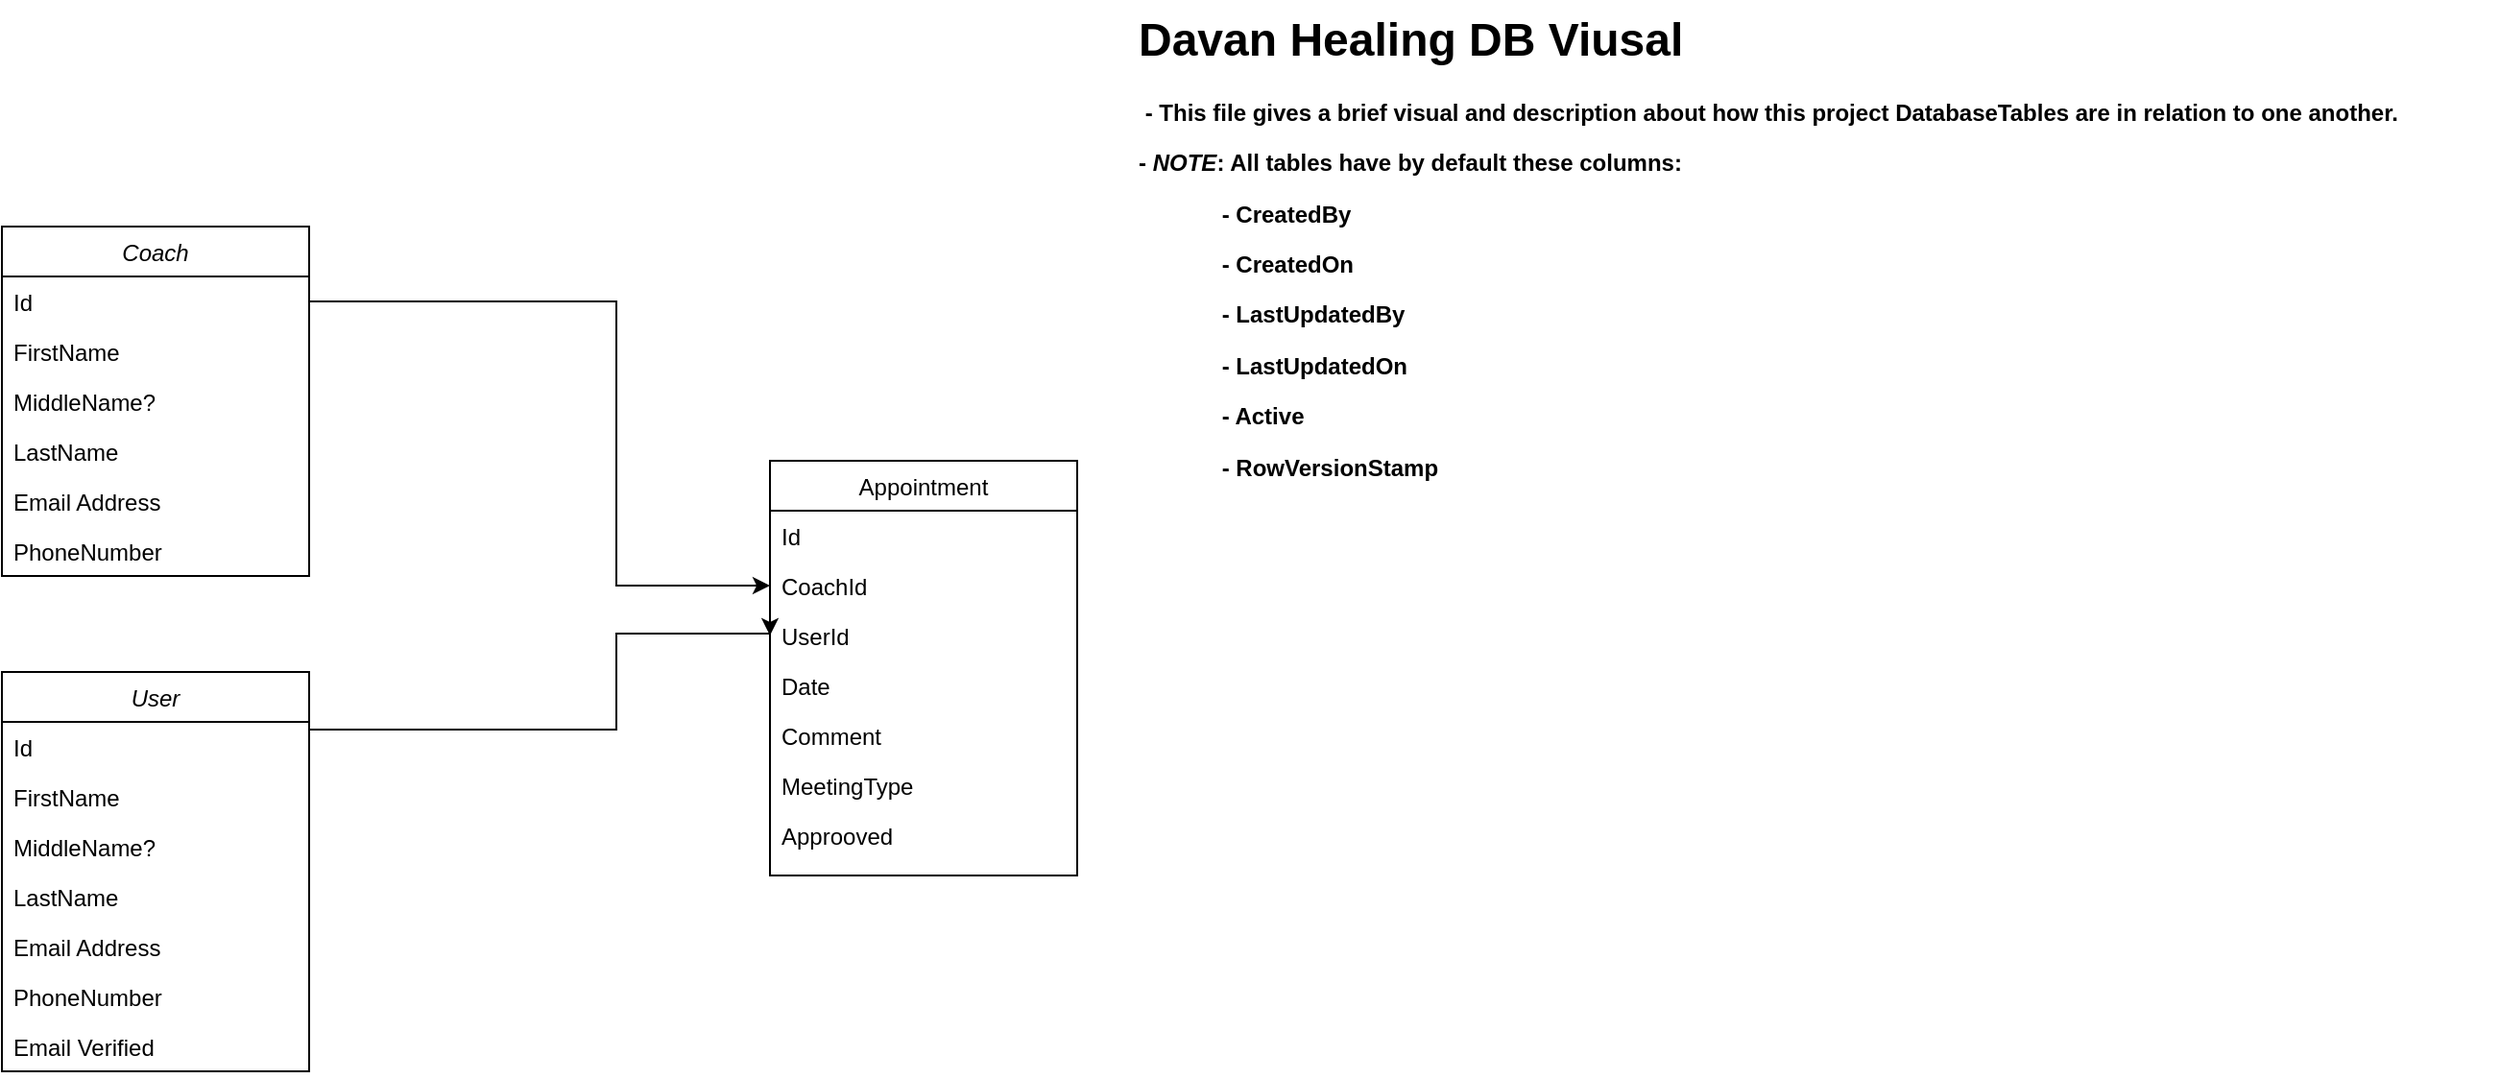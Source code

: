 <mxfile version="24.4.7" type="device">
  <diagram id="C5RBs43oDa-KdzZeNtuy" name="Page-1">
    <mxGraphModel dx="746" dy="459" grid="1" gridSize="10" guides="1" tooltips="1" connect="1" arrows="1" fold="1" page="1" pageScale="1" pageWidth="827" pageHeight="1169" math="0" shadow="0">
      <root>
        <mxCell id="WIyWlLk6GJQsqaUBKTNV-0" />
        <mxCell id="WIyWlLk6GJQsqaUBKTNV-1" parent="WIyWlLk6GJQsqaUBKTNV-0" />
        <mxCell id="zkfFHV4jXpPFQw0GAbJ--17" value="Appointment" style="swimlane;fontStyle=0;align=center;verticalAlign=top;childLayout=stackLayout;horizontal=1;startSize=26;horizontalStack=0;resizeParent=1;resizeLast=0;collapsible=1;marginBottom=0;rounded=0;shadow=0;strokeWidth=1;" parent="WIyWlLk6GJQsqaUBKTNV-1" vertex="1">
          <mxGeometry x="440" y="240" width="160" height="216" as="geometry">
            <mxRectangle x="550" y="140" width="160" height="26" as="alternateBounds" />
          </mxGeometry>
        </mxCell>
        <mxCell id="zkfFHV4jXpPFQw0GAbJ--18" value="Id" style="text;align=left;verticalAlign=top;spacingLeft=4;spacingRight=4;overflow=hidden;rotatable=0;points=[[0,0.5],[1,0.5]];portConstraint=eastwest;" parent="zkfFHV4jXpPFQw0GAbJ--17" vertex="1">
          <mxGeometry y="26" width="160" height="26" as="geometry" />
        </mxCell>
        <mxCell id="zkfFHV4jXpPFQw0GAbJ--19" value="CoachId" style="text;align=left;verticalAlign=top;spacingLeft=4;spacingRight=4;overflow=hidden;rotatable=0;points=[[0,0.5],[1,0.5]];portConstraint=eastwest;rounded=0;shadow=0;html=0;" parent="zkfFHV4jXpPFQw0GAbJ--17" vertex="1">
          <mxGeometry y="52" width="160" height="26" as="geometry" />
        </mxCell>
        <mxCell id="zkfFHV4jXpPFQw0GAbJ--20" value="UserId" style="text;align=left;verticalAlign=top;spacingLeft=4;spacingRight=4;overflow=hidden;rotatable=0;points=[[0,0.5],[1,0.5]];portConstraint=eastwest;rounded=0;shadow=0;html=0;" parent="zkfFHV4jXpPFQw0GAbJ--17" vertex="1">
          <mxGeometry y="78" width="160" height="26" as="geometry" />
        </mxCell>
        <mxCell id="zkfFHV4jXpPFQw0GAbJ--21" value="Date" style="text;align=left;verticalAlign=top;spacingLeft=4;spacingRight=4;overflow=hidden;rotatable=0;points=[[0,0.5],[1,0.5]];portConstraint=eastwest;rounded=0;shadow=0;html=0;" parent="zkfFHV4jXpPFQw0GAbJ--17" vertex="1">
          <mxGeometry y="104" width="160" height="26" as="geometry" />
        </mxCell>
        <mxCell id="zkfFHV4jXpPFQw0GAbJ--22" value="Comment" style="text;align=left;verticalAlign=top;spacingLeft=4;spacingRight=4;overflow=hidden;rotatable=0;points=[[0,0.5],[1,0.5]];portConstraint=eastwest;rounded=0;shadow=0;html=0;" parent="zkfFHV4jXpPFQw0GAbJ--17" vertex="1">
          <mxGeometry y="130" width="160" height="26" as="geometry" />
        </mxCell>
        <mxCell id="UNfGQaMa8pE3dWPLtJkb-24" value="MeetingType" style="text;align=left;verticalAlign=top;spacingLeft=4;spacingRight=4;overflow=hidden;rotatable=0;points=[[0,0.5],[1,0.5]];portConstraint=eastwest;rounded=0;shadow=0;html=0;" vertex="1" parent="zkfFHV4jXpPFQw0GAbJ--17">
          <mxGeometry y="156" width="160" height="26" as="geometry" />
        </mxCell>
        <mxCell id="UNfGQaMa8pE3dWPLtJkb-25" value="Approoved" style="text;align=left;verticalAlign=top;spacingLeft=4;spacingRight=4;overflow=hidden;rotatable=0;points=[[0,0.5],[1,0.5]];portConstraint=eastwest;rounded=0;shadow=0;html=0;" vertex="1" parent="zkfFHV4jXpPFQw0GAbJ--17">
          <mxGeometry y="182" width="160" height="26" as="geometry" />
        </mxCell>
        <mxCell id="UNfGQaMa8pE3dWPLtJkb-0" value="Coach" style="swimlane;fontStyle=2;align=center;verticalAlign=top;childLayout=stackLayout;horizontal=1;startSize=26;horizontalStack=0;resizeParent=1;resizeLast=0;collapsible=1;marginBottom=0;rounded=0;shadow=0;strokeWidth=1;" vertex="1" parent="WIyWlLk6GJQsqaUBKTNV-1">
          <mxGeometry x="40" y="118" width="160" height="182" as="geometry">
            <mxRectangle x="230" y="140" width="160" height="26" as="alternateBounds" />
          </mxGeometry>
        </mxCell>
        <mxCell id="UNfGQaMa8pE3dWPLtJkb-1" value="Id" style="text;align=left;verticalAlign=top;spacingLeft=4;spacingRight=4;overflow=hidden;rotatable=0;points=[[0,0.5],[1,0.5]];portConstraint=eastwest;" vertex="1" parent="UNfGQaMa8pE3dWPLtJkb-0">
          <mxGeometry y="26" width="160" height="26" as="geometry" />
        </mxCell>
        <mxCell id="UNfGQaMa8pE3dWPLtJkb-2" value="FirstName" style="text;align=left;verticalAlign=top;spacingLeft=4;spacingRight=4;overflow=hidden;rotatable=0;points=[[0,0.5],[1,0.5]];portConstraint=eastwest;rounded=0;shadow=0;html=0;" vertex="1" parent="UNfGQaMa8pE3dWPLtJkb-0">
          <mxGeometry y="52" width="160" height="26" as="geometry" />
        </mxCell>
        <mxCell id="UNfGQaMa8pE3dWPLtJkb-13" value="MiddleName?" style="text;align=left;verticalAlign=top;spacingLeft=4;spacingRight=4;overflow=hidden;rotatable=0;points=[[0,0.5],[1,0.5]];portConstraint=eastwest;rounded=0;shadow=0;html=0;" vertex="1" parent="UNfGQaMa8pE3dWPLtJkb-0">
          <mxGeometry y="78" width="160" height="26" as="geometry" />
        </mxCell>
        <mxCell id="UNfGQaMa8pE3dWPLtJkb-14" value="LastName" style="text;align=left;verticalAlign=top;spacingLeft=4;spacingRight=4;overflow=hidden;rotatable=0;points=[[0,0.5],[1,0.5]];portConstraint=eastwest;rounded=0;shadow=0;html=0;" vertex="1" parent="UNfGQaMa8pE3dWPLtJkb-0">
          <mxGeometry y="104" width="160" height="26" as="geometry" />
        </mxCell>
        <mxCell id="UNfGQaMa8pE3dWPLtJkb-3" value="Email Address" style="text;align=left;verticalAlign=top;spacingLeft=4;spacingRight=4;overflow=hidden;rotatable=0;points=[[0,0.5],[1,0.5]];portConstraint=eastwest;rounded=0;shadow=0;html=0;" vertex="1" parent="UNfGQaMa8pE3dWPLtJkb-0">
          <mxGeometry y="130" width="160" height="26" as="geometry" />
        </mxCell>
        <mxCell id="UNfGQaMa8pE3dWPLtJkb-15" value="PhoneNumber" style="text;align=left;verticalAlign=top;spacingLeft=4;spacingRight=4;overflow=hidden;rotatable=0;points=[[0,0.5],[1,0.5]];portConstraint=eastwest;rounded=0;shadow=0;html=0;" vertex="1" parent="UNfGQaMa8pE3dWPLtJkb-0">
          <mxGeometry y="156" width="160" height="26" as="geometry" />
        </mxCell>
        <mxCell id="UNfGQaMa8pE3dWPLtJkb-16" value="User" style="swimlane;fontStyle=2;align=center;verticalAlign=top;childLayout=stackLayout;horizontal=1;startSize=26;horizontalStack=0;resizeParent=1;resizeLast=0;collapsible=1;marginBottom=0;rounded=0;shadow=0;strokeWidth=1;" vertex="1" parent="WIyWlLk6GJQsqaUBKTNV-1">
          <mxGeometry x="40" y="350" width="160" height="208" as="geometry">
            <mxRectangle x="230" y="140" width="160" height="26" as="alternateBounds" />
          </mxGeometry>
        </mxCell>
        <mxCell id="UNfGQaMa8pE3dWPLtJkb-17" value="Id" style="text;align=left;verticalAlign=top;spacingLeft=4;spacingRight=4;overflow=hidden;rotatable=0;points=[[0,0.5],[1,0.5]];portConstraint=eastwest;" vertex="1" parent="UNfGQaMa8pE3dWPLtJkb-16">
          <mxGeometry y="26" width="160" height="26" as="geometry" />
        </mxCell>
        <mxCell id="UNfGQaMa8pE3dWPLtJkb-18" value="FirstName" style="text;align=left;verticalAlign=top;spacingLeft=4;spacingRight=4;overflow=hidden;rotatable=0;points=[[0,0.5],[1,0.5]];portConstraint=eastwest;rounded=0;shadow=0;html=0;" vertex="1" parent="UNfGQaMa8pE3dWPLtJkb-16">
          <mxGeometry y="52" width="160" height="26" as="geometry" />
        </mxCell>
        <mxCell id="UNfGQaMa8pE3dWPLtJkb-19" value="MiddleName?" style="text;align=left;verticalAlign=top;spacingLeft=4;spacingRight=4;overflow=hidden;rotatable=0;points=[[0,0.5],[1,0.5]];portConstraint=eastwest;rounded=0;shadow=0;html=0;" vertex="1" parent="UNfGQaMa8pE3dWPLtJkb-16">
          <mxGeometry y="78" width="160" height="26" as="geometry" />
        </mxCell>
        <mxCell id="UNfGQaMa8pE3dWPLtJkb-20" value="LastName" style="text;align=left;verticalAlign=top;spacingLeft=4;spacingRight=4;overflow=hidden;rotatable=0;points=[[0,0.5],[1,0.5]];portConstraint=eastwest;rounded=0;shadow=0;html=0;" vertex="1" parent="UNfGQaMa8pE3dWPLtJkb-16">
          <mxGeometry y="104" width="160" height="26" as="geometry" />
        </mxCell>
        <mxCell id="UNfGQaMa8pE3dWPLtJkb-21" value="Email Address" style="text;align=left;verticalAlign=top;spacingLeft=4;spacingRight=4;overflow=hidden;rotatable=0;points=[[0,0.5],[1,0.5]];portConstraint=eastwest;rounded=0;shadow=0;html=0;" vertex="1" parent="UNfGQaMa8pE3dWPLtJkb-16">
          <mxGeometry y="130" width="160" height="26" as="geometry" />
        </mxCell>
        <mxCell id="UNfGQaMa8pE3dWPLtJkb-22" value="PhoneNumber" style="text;align=left;verticalAlign=top;spacingLeft=4;spacingRight=4;overflow=hidden;rotatable=0;points=[[0,0.5],[1,0.5]];portConstraint=eastwest;rounded=0;shadow=0;html=0;" vertex="1" parent="UNfGQaMa8pE3dWPLtJkb-16">
          <mxGeometry y="156" width="160" height="26" as="geometry" />
        </mxCell>
        <mxCell id="UNfGQaMa8pE3dWPLtJkb-23" value="Email Verified" style="text;align=left;verticalAlign=top;spacingLeft=4;spacingRight=4;overflow=hidden;rotatable=0;points=[[0,0.5],[1,0.5]];portConstraint=eastwest;rounded=0;shadow=0;html=0;" vertex="1" parent="UNfGQaMa8pE3dWPLtJkb-16">
          <mxGeometry y="182" width="160" height="26" as="geometry" />
        </mxCell>
        <mxCell id="UNfGQaMa8pE3dWPLtJkb-27" style="edgeStyle=orthogonalEdgeStyle;rounded=0;orthogonalLoop=1;jettySize=auto;html=1;entryX=0;entryY=0.5;entryDx=0;entryDy=0;" edge="1" parent="WIyWlLk6GJQsqaUBKTNV-1" source="UNfGQaMa8pE3dWPLtJkb-1" target="zkfFHV4jXpPFQw0GAbJ--19">
          <mxGeometry relative="1" as="geometry">
            <Array as="points">
              <mxPoint x="360" y="157" />
              <mxPoint x="360" y="305" />
            </Array>
          </mxGeometry>
        </mxCell>
        <mxCell id="UNfGQaMa8pE3dWPLtJkb-28" style="edgeStyle=orthogonalEdgeStyle;rounded=0;orthogonalLoop=1;jettySize=auto;html=1;entryX=0;entryY=0.5;entryDx=0;entryDy=0;" edge="1" parent="WIyWlLk6GJQsqaUBKTNV-1" source="UNfGQaMa8pE3dWPLtJkb-17" target="zkfFHV4jXpPFQw0GAbJ--20">
          <mxGeometry relative="1" as="geometry">
            <Array as="points">
              <mxPoint x="360" y="380" />
              <mxPoint x="360" y="330" />
            </Array>
          </mxGeometry>
        </mxCell>
        <mxCell id="UNfGQaMa8pE3dWPLtJkb-30" value="&lt;h1 style=&quot;margin-top: 0px;&quot;&gt;Davan Healing DB Viusal&lt;/h1&gt;&lt;p&gt;&lt;b&gt;&amp;nbsp;- This file gives a brief visual and description about how this project DatabaseTables are in relation to one another.&lt;/b&gt;&lt;/p&gt;&lt;p&gt;&lt;b&gt;- &lt;i&gt;NOTE&lt;/i&gt;: All tables have by default these columns:&lt;/b&gt;&lt;/p&gt;&lt;blockquote style=&quot;margin: 0 0 0 40px; border: none; padding: 0px;&quot;&gt;&lt;p&gt;&lt;b&gt;&amp;nbsp;- CreatedBy&lt;/b&gt;&lt;/p&gt;&lt;p&gt;&lt;b&gt;&amp;nbsp;- CreatedOn&lt;/b&gt;&lt;/p&gt;&lt;p&gt;&lt;b&gt;&amp;nbsp;- LastUpdatedBy&lt;/b&gt;&lt;/p&gt;&lt;p&gt;&lt;b&gt;&amp;nbsp;- LastUpdatedOn&lt;/b&gt;&lt;/p&gt;&lt;p&gt;&lt;b&gt;&amp;nbsp;- Active&lt;/b&gt;&lt;/p&gt;&lt;p&gt;&lt;b&gt;&amp;nbsp;- RowVersionStamp&lt;/b&gt;&lt;/p&gt;&lt;/blockquote&gt;" style="text;html=1;whiteSpace=wrap;overflow=hidden;rounded=0;" vertex="1" parent="WIyWlLk6GJQsqaUBKTNV-1">
          <mxGeometry x="630" width="710" height="280" as="geometry" />
        </mxCell>
      </root>
    </mxGraphModel>
  </diagram>
</mxfile>
